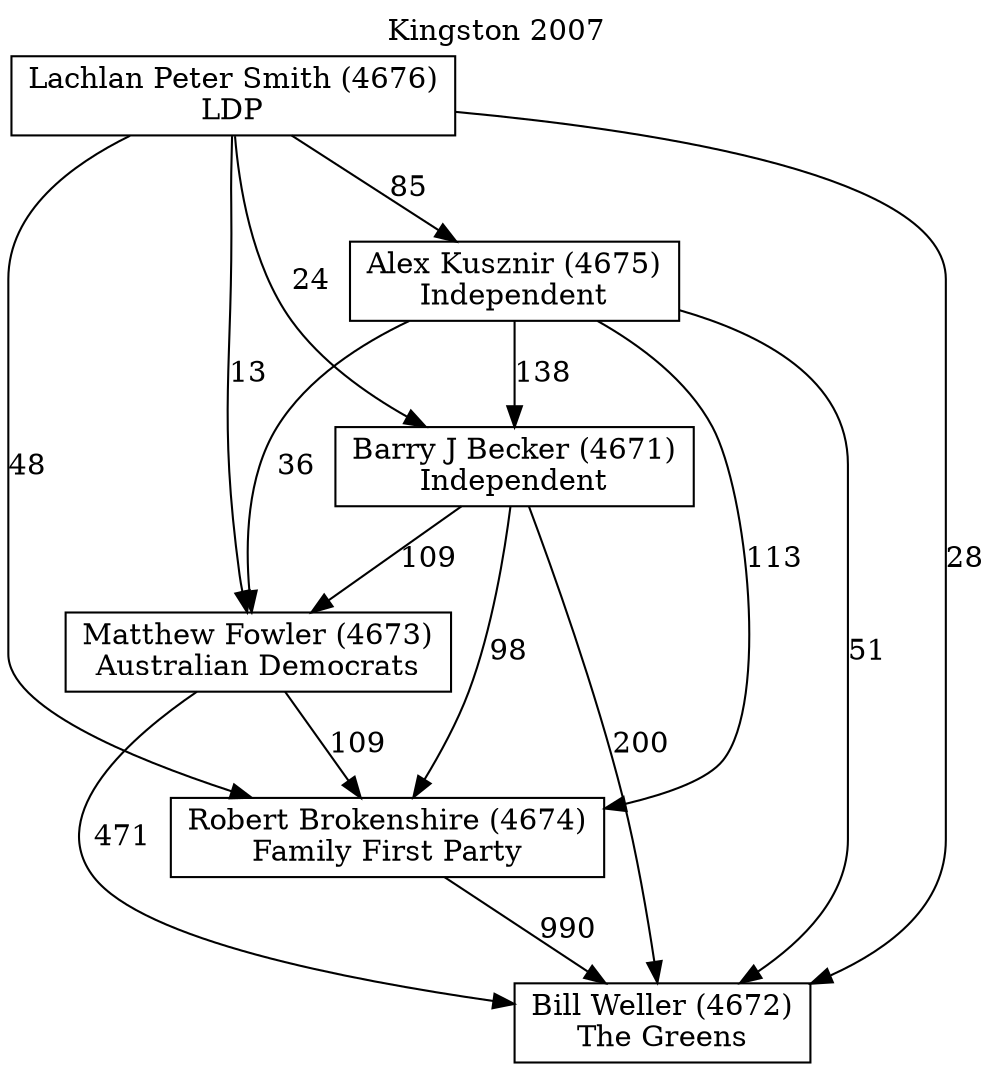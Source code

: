 // House preference flow
digraph "Bill Weller (4672)_Kingston_2007" {
	graph [label="Kingston 2007" labelloc=t mclimit=10]
	node [shape=box]
	"Alex Kusznir (4675)" [label="Alex Kusznir (4675)
Independent"]
	"Barry J Becker (4671)" [label="Barry J Becker (4671)
Independent"]
	"Bill Weller (4672)" [label="Bill Weller (4672)
The Greens"]
	"Lachlan Peter Smith (4676)" [label="Lachlan Peter Smith (4676)
LDP"]
	"Matthew Fowler (4673)" [label="Matthew Fowler (4673)
Australian Democrats"]
	"Robert Brokenshire (4674)" [label="Robert Brokenshire (4674)
Family First Party"]
	"Alex Kusznir (4675)" -> "Barry J Becker (4671)" [label=138]
	"Alex Kusznir (4675)" -> "Bill Weller (4672)" [label=51]
	"Alex Kusznir (4675)" -> "Matthew Fowler (4673)" [label=36]
	"Alex Kusznir (4675)" -> "Robert Brokenshire (4674)" [label=113]
	"Barry J Becker (4671)" -> "Bill Weller (4672)" [label=200]
	"Barry J Becker (4671)" -> "Matthew Fowler (4673)" [label=109]
	"Barry J Becker (4671)" -> "Robert Brokenshire (4674)" [label=98]
	"Lachlan Peter Smith (4676)" -> "Alex Kusznir (4675)" [label=85]
	"Lachlan Peter Smith (4676)" -> "Barry J Becker (4671)" [label=24]
	"Lachlan Peter Smith (4676)" -> "Bill Weller (4672)" [label=28]
	"Lachlan Peter Smith (4676)" -> "Matthew Fowler (4673)" [label=13]
	"Lachlan Peter Smith (4676)" -> "Robert Brokenshire (4674)" [label=48]
	"Matthew Fowler (4673)" -> "Bill Weller (4672)" [label=471]
	"Matthew Fowler (4673)" -> "Robert Brokenshire (4674)" [label=109]
	"Robert Brokenshire (4674)" -> "Bill Weller (4672)" [label=990]
}
